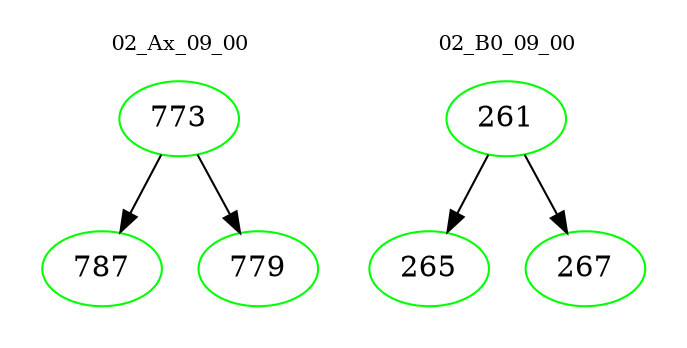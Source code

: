 digraph{
subgraph cluster_0 {
color = white
label = "02_Ax_09_00";
fontsize=10;
T0_773 [label="773", color="green"]
T0_773 -> T0_787 [color="black"]
T0_787 [label="787", color="green"]
T0_773 -> T0_779 [color="black"]
T0_779 [label="779", color="green"]
}
subgraph cluster_1 {
color = white
label = "02_B0_09_00";
fontsize=10;
T1_261 [label="261", color="green"]
T1_261 -> T1_265 [color="black"]
T1_265 [label="265", color="green"]
T1_261 -> T1_267 [color="black"]
T1_267 [label="267", color="green"]
}
}
